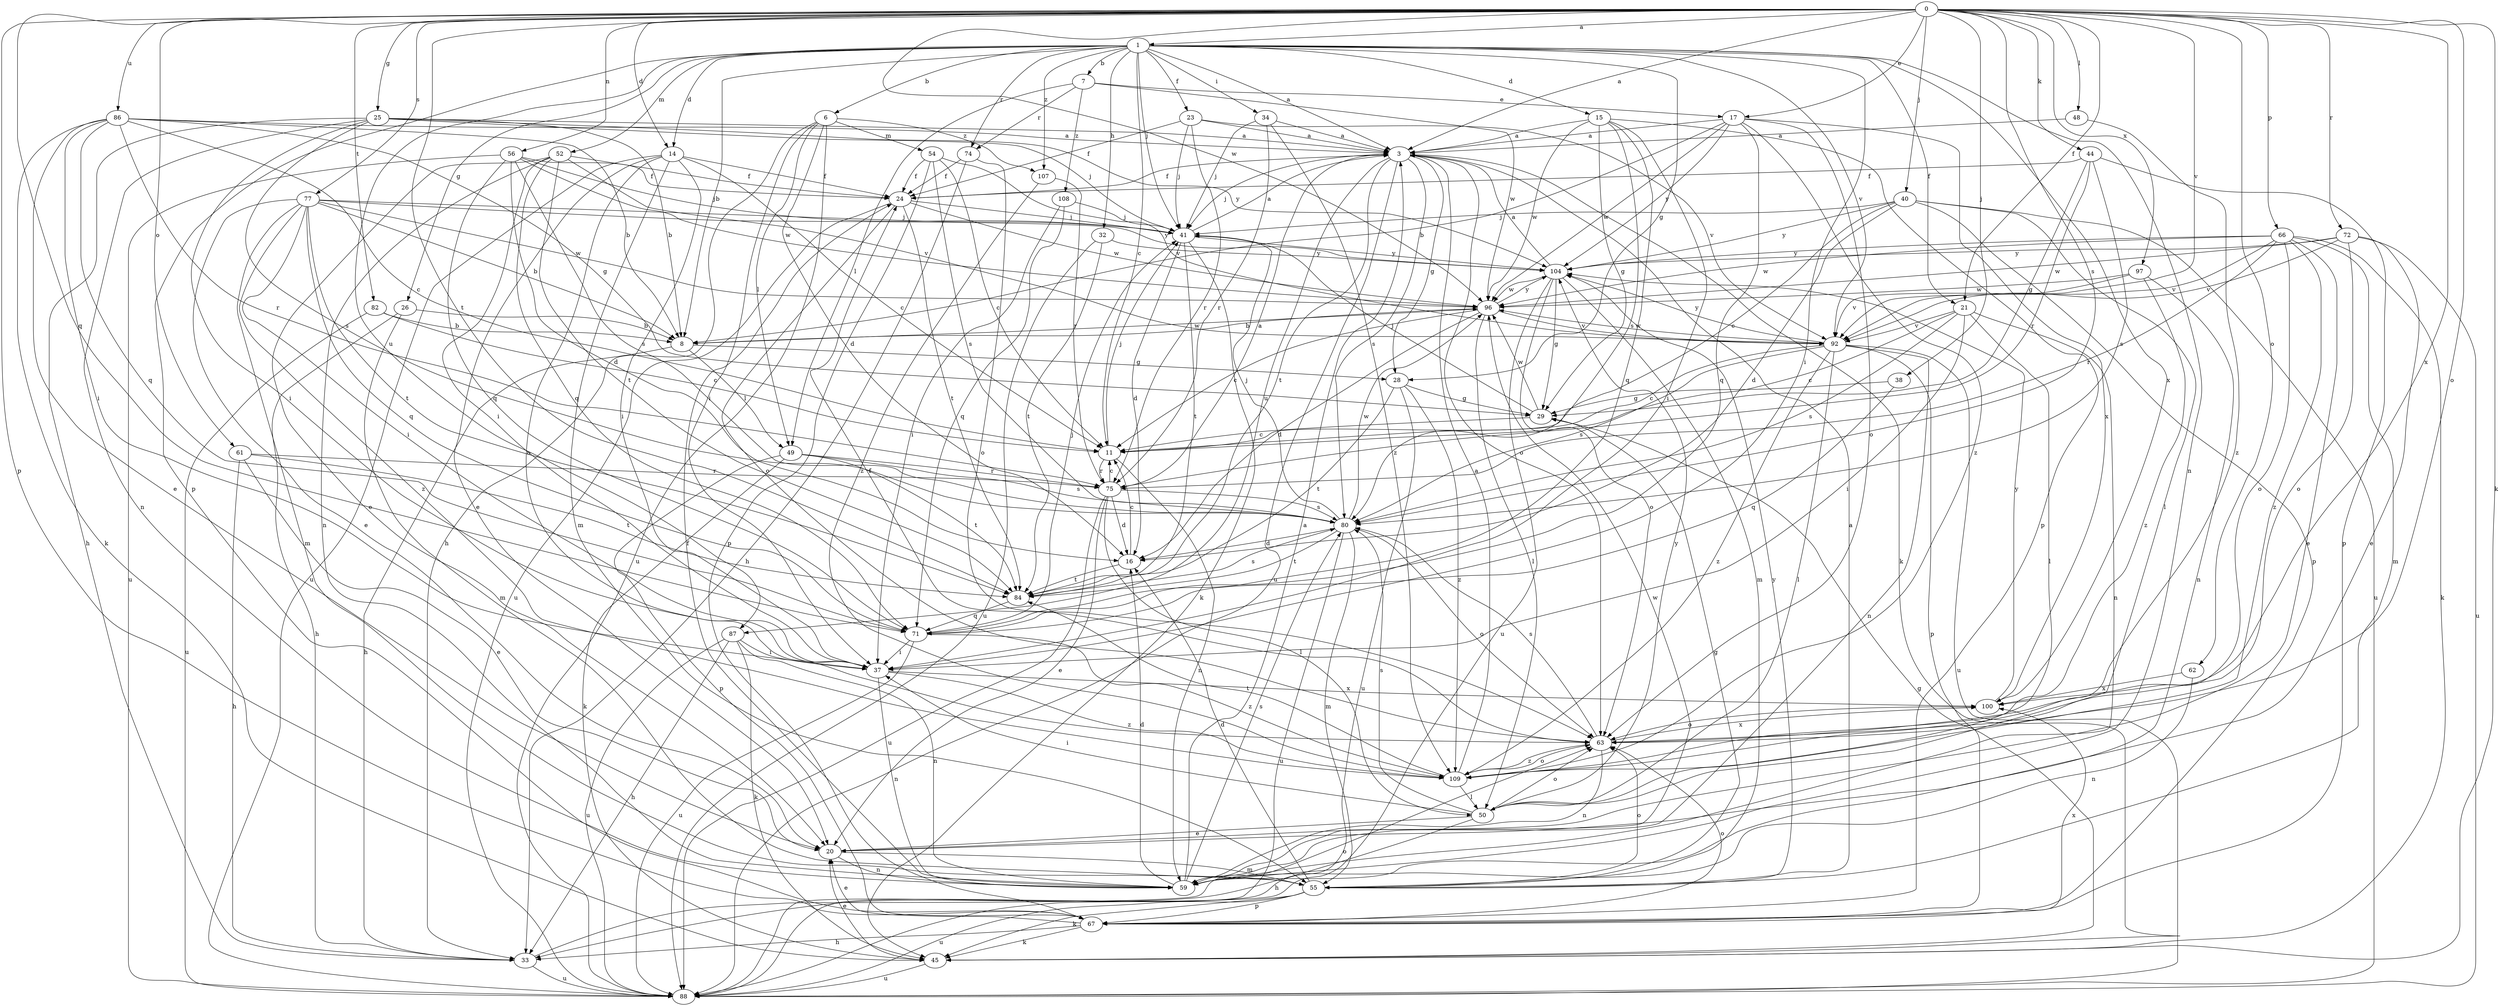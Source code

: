 strict digraph  {
0;
1;
3;
6;
7;
8;
11;
14;
15;
16;
17;
20;
21;
23;
24;
25;
26;
28;
29;
32;
33;
34;
37;
38;
40;
41;
44;
45;
48;
49;
50;
52;
54;
55;
56;
59;
61;
62;
63;
66;
67;
71;
72;
74;
75;
77;
80;
82;
84;
86;
87;
88;
92;
96;
97;
100;
104;
107;
108;
109;
0 -> 1  [label=a];
0 -> 3  [label=a];
0 -> 14  [label=d];
0 -> 17  [label=e];
0 -> 21  [label=f];
0 -> 25  [label=g];
0 -> 38  [label=j];
0 -> 40  [label=j];
0 -> 44  [label=k];
0 -> 45  [label=k];
0 -> 48  [label=l];
0 -> 56  [label=n];
0 -> 61  [label=o];
0 -> 62  [label=o];
0 -> 63  [label=o];
0 -> 66  [label=p];
0 -> 67  [label=p];
0 -> 71  [label=q];
0 -> 72  [label=r];
0 -> 77  [label=s];
0 -> 80  [label=s];
0 -> 82  [label=t];
0 -> 84  [label=t];
0 -> 86  [label=u];
0 -> 92  [label=v];
0 -> 96  [label=w];
0 -> 97  [label=x];
0 -> 100  [label=x];
1 -> 3  [label=a];
1 -> 6  [label=b];
1 -> 7  [label=b];
1 -> 8  [label=b];
1 -> 11  [label=c];
1 -> 14  [label=d];
1 -> 15  [label=d];
1 -> 21  [label=f];
1 -> 23  [label=f];
1 -> 26  [label=g];
1 -> 28  [label=g];
1 -> 32  [label=h];
1 -> 34  [label=i];
1 -> 37  [label=i];
1 -> 41  [label=j];
1 -> 52  [label=m];
1 -> 59  [label=n];
1 -> 67  [label=p];
1 -> 74  [label=r];
1 -> 87  [label=u];
1 -> 92  [label=v];
1 -> 100  [label=x];
1 -> 107  [label=z];
3 -> 24  [label=f];
3 -> 28  [label=g];
3 -> 41  [label=j];
3 -> 45  [label=k];
3 -> 63  [label=o];
3 -> 80  [label=s];
3 -> 84  [label=t];
3 -> 87  [label=u];
3 -> 88  [label=u];
6 -> 16  [label=d];
6 -> 33  [label=h];
6 -> 37  [label=i];
6 -> 49  [label=l];
6 -> 54  [label=m];
6 -> 88  [label=u];
6 -> 107  [label=z];
7 -> 17  [label=e];
7 -> 49  [label=l];
7 -> 74  [label=r];
7 -> 96  [label=w];
7 -> 108  [label=z];
8 -> 28  [label=g];
8 -> 33  [label=h];
8 -> 49  [label=l];
8 -> 96  [label=w];
11 -> 41  [label=j];
11 -> 59  [label=n];
11 -> 75  [label=r];
14 -> 11  [label=c];
14 -> 20  [label=e];
14 -> 24  [label=f];
14 -> 37  [label=i];
14 -> 55  [label=m];
14 -> 63  [label=o];
14 -> 88  [label=u];
15 -> 3  [label=a];
15 -> 29  [label=g];
15 -> 37  [label=i];
15 -> 67  [label=p];
15 -> 71  [label=q];
15 -> 80  [label=s];
15 -> 96  [label=w];
16 -> 11  [label=c];
16 -> 84  [label=t];
17 -> 3  [label=a];
17 -> 8  [label=b];
17 -> 63  [label=o];
17 -> 71  [label=q];
17 -> 96  [label=w];
17 -> 100  [label=x];
17 -> 104  [label=y];
17 -> 109  [label=z];
20 -> 55  [label=m];
20 -> 59  [label=n];
21 -> 11  [label=c];
21 -> 37  [label=i];
21 -> 50  [label=l];
21 -> 59  [label=n];
21 -> 80  [label=s];
21 -> 92  [label=v];
23 -> 3  [label=a];
23 -> 24  [label=f];
23 -> 41  [label=j];
23 -> 75  [label=r];
23 -> 92  [label=v];
24 -> 41  [label=j];
24 -> 63  [label=o];
24 -> 84  [label=t];
24 -> 88  [label=u];
24 -> 96  [label=w];
25 -> 3  [label=a];
25 -> 8  [label=b];
25 -> 33  [label=h];
25 -> 37  [label=i];
25 -> 41  [label=j];
25 -> 59  [label=n];
25 -> 80  [label=s];
25 -> 104  [label=y];
26 -> 8  [label=b];
26 -> 33  [label=h];
26 -> 55  [label=m];
28 -> 29  [label=g];
28 -> 84  [label=t];
28 -> 88  [label=u];
28 -> 109  [label=z];
29 -> 11  [label=c];
29 -> 41  [label=j];
29 -> 96  [label=w];
32 -> 84  [label=t];
32 -> 88  [label=u];
32 -> 104  [label=y];
33 -> 63  [label=o];
33 -> 88  [label=u];
34 -> 3  [label=a];
34 -> 41  [label=j];
34 -> 75  [label=r];
34 -> 109  [label=z];
37 -> 59  [label=n];
37 -> 100  [label=x];
37 -> 109  [label=z];
38 -> 29  [label=g];
38 -> 71  [label=q];
40 -> 11  [label=c];
40 -> 16  [label=d];
40 -> 41  [label=j];
40 -> 50  [label=l];
40 -> 67  [label=p];
40 -> 88  [label=u];
40 -> 104  [label=y];
41 -> 3  [label=a];
41 -> 16  [label=d];
41 -> 45  [label=k];
41 -> 84  [label=t];
41 -> 104  [label=y];
44 -> 24  [label=f];
44 -> 29  [label=g];
44 -> 67  [label=p];
44 -> 75  [label=r];
44 -> 80  [label=s];
45 -> 20  [label=e];
45 -> 29  [label=g];
45 -> 88  [label=u];
48 -> 3  [label=a];
48 -> 109  [label=z];
49 -> 45  [label=k];
49 -> 67  [label=p];
49 -> 75  [label=r];
49 -> 80  [label=s];
49 -> 84  [label=t];
50 -> 20  [label=e];
50 -> 33  [label=h];
50 -> 37  [label=i];
50 -> 63  [label=o];
50 -> 80  [label=s];
50 -> 104  [label=y];
52 -> 20  [label=e];
52 -> 24  [label=f];
52 -> 37  [label=i];
52 -> 59  [label=n];
52 -> 71  [label=q];
52 -> 84  [label=t];
52 -> 92  [label=v];
54 -> 11  [label=c];
54 -> 24  [label=f];
54 -> 67  [label=p];
54 -> 80  [label=s];
54 -> 92  [label=v];
55 -> 3  [label=a];
55 -> 16  [label=d];
55 -> 29  [label=g];
55 -> 45  [label=k];
55 -> 63  [label=o];
55 -> 67  [label=p];
55 -> 88  [label=u];
55 -> 104  [label=y];
56 -> 16  [label=d];
56 -> 24  [label=f];
56 -> 41  [label=j];
56 -> 71  [label=q];
56 -> 80  [label=s];
56 -> 88  [label=u];
56 -> 96  [label=w];
59 -> 3  [label=a];
59 -> 16  [label=d];
59 -> 24  [label=f];
59 -> 80  [label=s];
59 -> 96  [label=w];
61 -> 20  [label=e];
61 -> 33  [label=h];
61 -> 75  [label=r];
61 -> 84  [label=t];
62 -> 59  [label=n];
62 -> 100  [label=x];
63 -> 24  [label=f];
63 -> 59  [label=n];
63 -> 80  [label=s];
63 -> 100  [label=x];
63 -> 109  [label=z];
66 -> 20  [label=e];
66 -> 45  [label=k];
66 -> 55  [label=m];
66 -> 63  [label=o];
66 -> 75  [label=r];
66 -> 92  [label=v];
66 -> 96  [label=w];
66 -> 104  [label=y];
66 -> 109  [label=z];
67 -> 20  [label=e];
67 -> 33  [label=h];
67 -> 45  [label=k];
67 -> 63  [label=o];
67 -> 100  [label=x];
71 -> 37  [label=i];
71 -> 41  [label=j];
71 -> 88  [label=u];
71 -> 109  [label=z];
72 -> 20  [label=e];
72 -> 63  [label=o];
72 -> 88  [label=u];
72 -> 92  [label=v];
72 -> 96  [label=w];
72 -> 104  [label=y];
74 -> 24  [label=f];
74 -> 33  [label=h];
74 -> 63  [label=o];
75 -> 3  [label=a];
75 -> 11  [label=c];
75 -> 16  [label=d];
75 -> 20  [label=e];
75 -> 50  [label=l];
75 -> 80  [label=s];
75 -> 88  [label=u];
77 -> 8  [label=b];
77 -> 20  [label=e];
77 -> 37  [label=i];
77 -> 41  [label=j];
77 -> 55  [label=m];
77 -> 71  [label=q];
77 -> 84  [label=t];
77 -> 96  [label=w];
77 -> 104  [label=y];
77 -> 109  [label=z];
80 -> 16  [label=d];
80 -> 41  [label=j];
80 -> 55  [label=m];
80 -> 63  [label=o];
80 -> 84  [label=t];
80 -> 88  [label=u];
80 -> 96  [label=w];
82 -> 8  [label=b];
82 -> 11  [label=c];
82 -> 88  [label=u];
84 -> 71  [label=q];
84 -> 80  [label=s];
86 -> 3  [label=a];
86 -> 8  [label=b];
86 -> 11  [label=c];
86 -> 20  [label=e];
86 -> 29  [label=g];
86 -> 37  [label=i];
86 -> 45  [label=k];
86 -> 71  [label=q];
86 -> 75  [label=r];
87 -> 33  [label=h];
87 -> 37  [label=i];
87 -> 45  [label=k];
87 -> 59  [label=n];
87 -> 88  [label=u];
92 -> 11  [label=c];
92 -> 50  [label=l];
92 -> 59  [label=n];
92 -> 67  [label=p];
92 -> 80  [label=s];
92 -> 88  [label=u];
92 -> 96  [label=w];
92 -> 104  [label=y];
92 -> 109  [label=z];
96 -> 8  [label=b];
96 -> 11  [label=c];
96 -> 16  [label=d];
96 -> 50  [label=l];
96 -> 92  [label=v];
96 -> 104  [label=y];
97 -> 59  [label=n];
97 -> 92  [label=v];
97 -> 96  [label=w];
97 -> 109  [label=z];
100 -> 63  [label=o];
100 -> 104  [label=y];
104 -> 3  [label=a];
104 -> 29  [label=g];
104 -> 55  [label=m];
104 -> 63  [label=o];
104 -> 88  [label=u];
104 -> 96  [label=w];
107 -> 75  [label=r];
107 -> 109  [label=z];
108 -> 37  [label=i];
108 -> 41  [label=j];
108 -> 71  [label=q];
109 -> 3  [label=a];
109 -> 50  [label=l];
109 -> 63  [label=o];
109 -> 84  [label=t];
}
